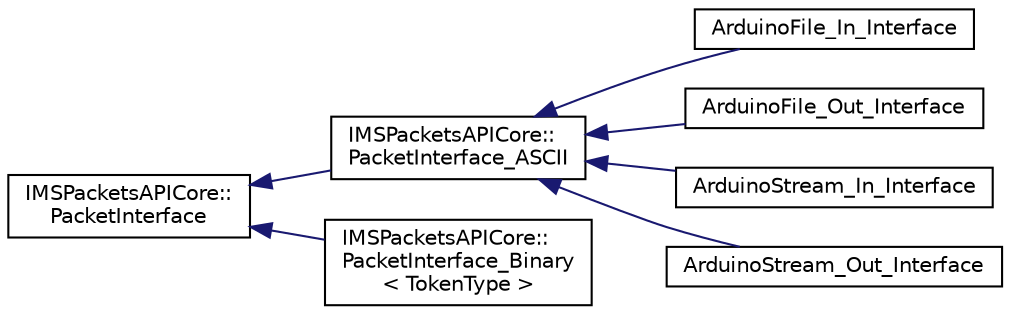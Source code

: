 digraph "Graphical Class Hierarchy"
{
 // LATEX_PDF_SIZE
  edge [fontname="Helvetica",fontsize="10",labelfontname="Helvetica",labelfontsize="10"];
  node [fontname="Helvetica",fontsize="10",shape=record];
  rankdir="LR";
  Node0 [label="IMSPacketsAPICore::\lPacketInterface",height=0.2,width=0.4,color="black", fillcolor="white", style="filled",URL="$class_i_m_s_packets_a_p_i_core_1_1_packet_interface.html",tooltip="An Abstraction of the serial interface connecting two api nodes."];
  Node0 -> Node1 [dir="back",color="midnightblue",fontsize="10",style="solid",fontname="Helvetica"];
  Node1 [label="IMSPacketsAPICore::\lPacketInterface_ASCII",height=0.2,width=0.4,color="black", fillcolor="white", style="filled",URL="$class_i_m_s_packets_a_p_i_core_1_1_packet_interface___a_s_c_i_i.html",tooltip="API Node ASCII Interface for HDR_Packets."];
  Node1 -> Node2 [dir="back",color="midnightblue",fontsize="10",style="solid",fontname="Helvetica"];
  Node2 [label="ArduinoFile_In_Interface",height=0.2,width=0.4,color="black", fillcolor="white", style="filled",URL="$class_arduino_file___in___interface.html",tooltip=" "];
  Node1 -> Node3 [dir="back",color="midnightblue",fontsize="10",style="solid",fontname="Helvetica"];
  Node3 [label="ArduinoFile_Out_Interface",height=0.2,width=0.4,color="black", fillcolor="white", style="filled",URL="$class_arduino_file___out___interface.html",tooltip=" "];
  Node1 -> Node4 [dir="back",color="midnightblue",fontsize="10",style="solid",fontname="Helvetica"];
  Node4 [label="ArduinoStream_In_Interface",height=0.2,width=0.4,color="black", fillcolor="white", style="filled",URL="$class_arduino_stream___in___interface.html",tooltip=" "];
  Node1 -> Node5 [dir="back",color="midnightblue",fontsize="10",style="solid",fontname="Helvetica"];
  Node5 [label="ArduinoStream_Out_Interface",height=0.2,width=0.4,color="black", fillcolor="white", style="filled",URL="$class_arduino_stream___out___interface.html",tooltip=" "];
  Node0 -> Node6 [dir="back",color="midnightblue",fontsize="10",style="solid",fontname="Helvetica"];
  Node6 [label="IMSPacketsAPICore::\lPacketInterface_Binary\l\< TokenType \>",height=0.2,width=0.4,color="black", fillcolor="white", style="filled",URL="$class_i_m_s_packets_a_p_i_core_1_1_packet_interface___binary.html",tooltip="API Node Binary Interface for HDR_Packets."];
}
